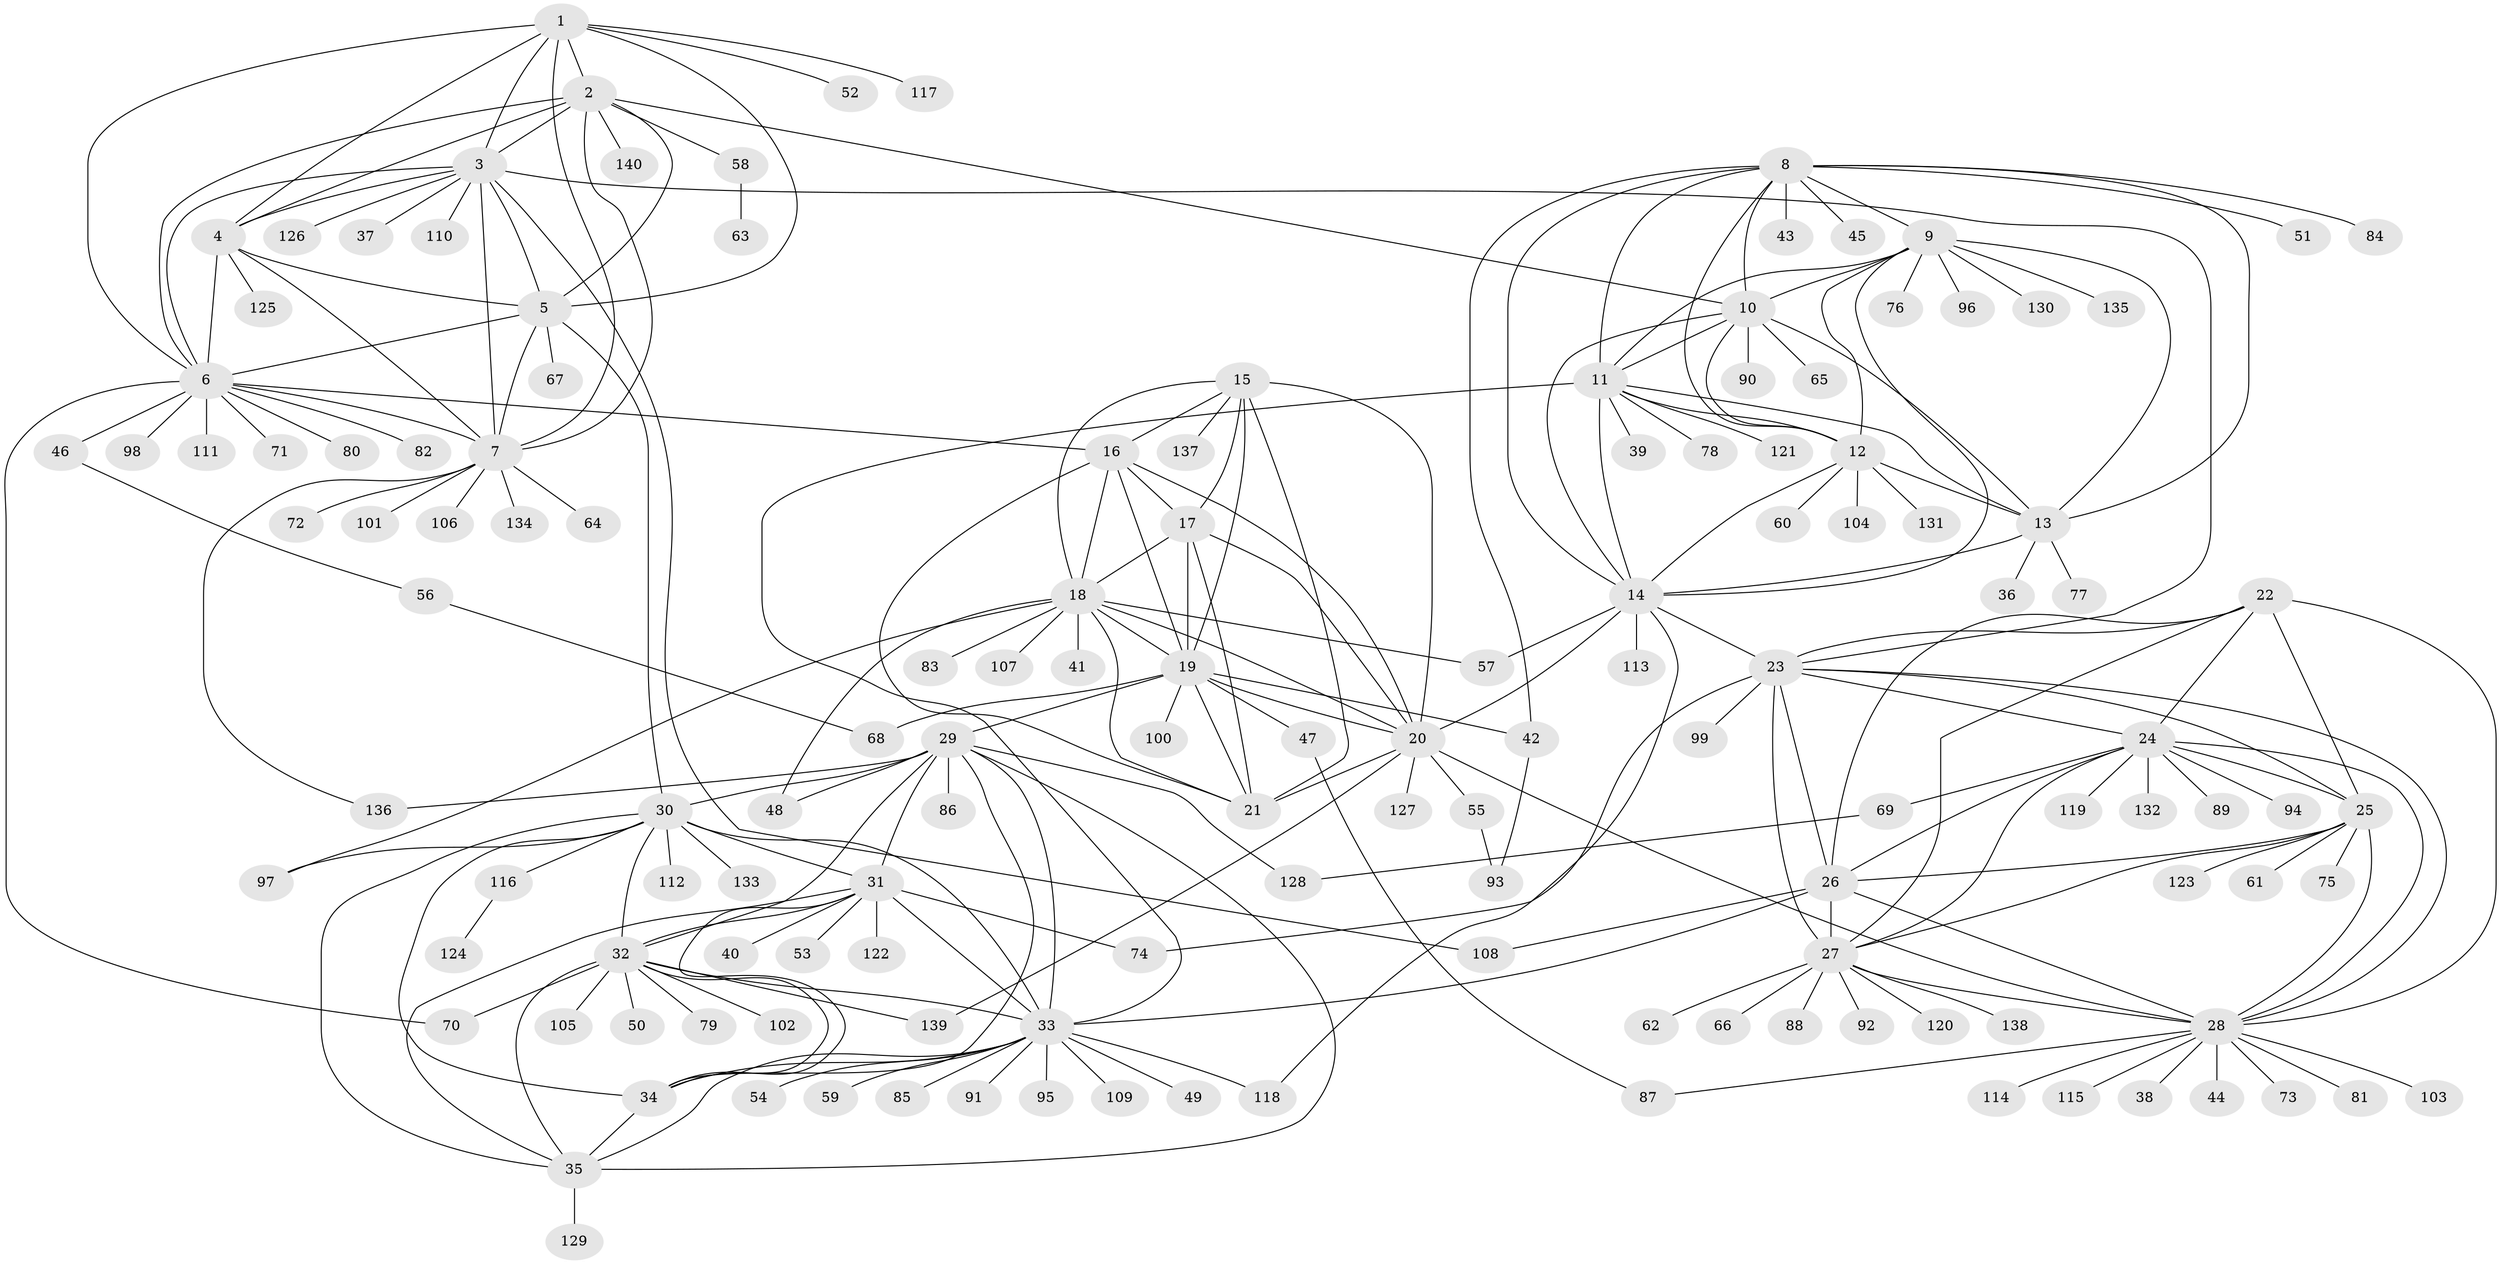 // coarse degree distribution, {5: 0.02040816326530612, 13: 0.02040816326530612, 8: 0.05102040816326531, 4: 0.02040816326530612, 6: 0.04081632653061224, 9: 0.04081632653061224, 10: 0.02040816326530612, 7: 0.02040816326530612, 12: 0.01020408163265306, 15: 0.02040816326530612, 11: 0.01020408163265306, 1: 0.6122448979591837, 3: 0.01020408163265306, 2: 0.10204081632653061}
// Generated by graph-tools (version 1.1) at 2025/19/03/04/25 18:19:34]
// undirected, 140 vertices, 234 edges
graph export_dot {
graph [start="1"]
  node [color=gray90,style=filled];
  1;
  2;
  3;
  4;
  5;
  6;
  7;
  8;
  9;
  10;
  11;
  12;
  13;
  14;
  15;
  16;
  17;
  18;
  19;
  20;
  21;
  22;
  23;
  24;
  25;
  26;
  27;
  28;
  29;
  30;
  31;
  32;
  33;
  34;
  35;
  36;
  37;
  38;
  39;
  40;
  41;
  42;
  43;
  44;
  45;
  46;
  47;
  48;
  49;
  50;
  51;
  52;
  53;
  54;
  55;
  56;
  57;
  58;
  59;
  60;
  61;
  62;
  63;
  64;
  65;
  66;
  67;
  68;
  69;
  70;
  71;
  72;
  73;
  74;
  75;
  76;
  77;
  78;
  79;
  80;
  81;
  82;
  83;
  84;
  85;
  86;
  87;
  88;
  89;
  90;
  91;
  92;
  93;
  94;
  95;
  96;
  97;
  98;
  99;
  100;
  101;
  102;
  103;
  104;
  105;
  106;
  107;
  108;
  109;
  110;
  111;
  112;
  113;
  114;
  115;
  116;
  117;
  118;
  119;
  120;
  121;
  122;
  123;
  124;
  125;
  126;
  127;
  128;
  129;
  130;
  131;
  132;
  133;
  134;
  135;
  136;
  137;
  138;
  139;
  140;
  1 -- 2;
  1 -- 3;
  1 -- 4;
  1 -- 5;
  1 -- 6;
  1 -- 7;
  1 -- 52;
  1 -- 117;
  2 -- 3;
  2 -- 4;
  2 -- 5;
  2 -- 6;
  2 -- 7;
  2 -- 10;
  2 -- 58;
  2 -- 140;
  3 -- 4;
  3 -- 5;
  3 -- 6;
  3 -- 7;
  3 -- 23;
  3 -- 37;
  3 -- 108;
  3 -- 110;
  3 -- 126;
  4 -- 5;
  4 -- 6;
  4 -- 7;
  4 -- 125;
  5 -- 6;
  5 -- 7;
  5 -- 30;
  5 -- 67;
  6 -- 7;
  6 -- 16;
  6 -- 46;
  6 -- 70;
  6 -- 71;
  6 -- 80;
  6 -- 82;
  6 -- 98;
  6 -- 111;
  7 -- 64;
  7 -- 72;
  7 -- 101;
  7 -- 106;
  7 -- 134;
  7 -- 136;
  8 -- 9;
  8 -- 10;
  8 -- 11;
  8 -- 12;
  8 -- 13;
  8 -- 14;
  8 -- 42;
  8 -- 43;
  8 -- 45;
  8 -- 51;
  8 -- 84;
  9 -- 10;
  9 -- 11;
  9 -- 12;
  9 -- 13;
  9 -- 14;
  9 -- 76;
  9 -- 96;
  9 -- 130;
  9 -- 135;
  10 -- 11;
  10 -- 12;
  10 -- 13;
  10 -- 14;
  10 -- 65;
  10 -- 90;
  11 -- 12;
  11 -- 13;
  11 -- 14;
  11 -- 33;
  11 -- 39;
  11 -- 78;
  11 -- 121;
  12 -- 13;
  12 -- 14;
  12 -- 60;
  12 -- 104;
  12 -- 131;
  13 -- 14;
  13 -- 36;
  13 -- 77;
  14 -- 20;
  14 -- 23;
  14 -- 57;
  14 -- 113;
  14 -- 118;
  15 -- 16;
  15 -- 17;
  15 -- 18;
  15 -- 19;
  15 -- 20;
  15 -- 21;
  15 -- 137;
  16 -- 17;
  16 -- 18;
  16 -- 19;
  16 -- 20;
  16 -- 21;
  17 -- 18;
  17 -- 19;
  17 -- 20;
  17 -- 21;
  18 -- 19;
  18 -- 20;
  18 -- 21;
  18 -- 41;
  18 -- 48;
  18 -- 57;
  18 -- 83;
  18 -- 97;
  18 -- 107;
  19 -- 20;
  19 -- 21;
  19 -- 29;
  19 -- 42;
  19 -- 47;
  19 -- 68;
  19 -- 100;
  20 -- 21;
  20 -- 28;
  20 -- 55;
  20 -- 127;
  20 -- 139;
  22 -- 23;
  22 -- 24;
  22 -- 25;
  22 -- 26;
  22 -- 27;
  22 -- 28;
  23 -- 24;
  23 -- 25;
  23 -- 26;
  23 -- 27;
  23 -- 28;
  23 -- 74;
  23 -- 99;
  24 -- 25;
  24 -- 26;
  24 -- 27;
  24 -- 28;
  24 -- 69;
  24 -- 89;
  24 -- 94;
  24 -- 119;
  24 -- 132;
  25 -- 26;
  25 -- 27;
  25 -- 28;
  25 -- 61;
  25 -- 75;
  25 -- 123;
  26 -- 27;
  26 -- 28;
  26 -- 33;
  26 -- 108;
  27 -- 28;
  27 -- 62;
  27 -- 66;
  27 -- 88;
  27 -- 92;
  27 -- 120;
  27 -- 138;
  28 -- 38;
  28 -- 44;
  28 -- 73;
  28 -- 81;
  28 -- 87;
  28 -- 103;
  28 -- 114;
  28 -- 115;
  29 -- 30;
  29 -- 31;
  29 -- 32;
  29 -- 33;
  29 -- 34;
  29 -- 35;
  29 -- 48;
  29 -- 86;
  29 -- 128;
  29 -- 136;
  30 -- 31;
  30 -- 32;
  30 -- 33;
  30 -- 34;
  30 -- 35;
  30 -- 97;
  30 -- 112;
  30 -- 116;
  30 -- 133;
  31 -- 32;
  31 -- 33;
  31 -- 34;
  31 -- 35;
  31 -- 40;
  31 -- 53;
  31 -- 74;
  31 -- 122;
  32 -- 33;
  32 -- 34;
  32 -- 35;
  32 -- 50;
  32 -- 70;
  32 -- 79;
  32 -- 102;
  32 -- 105;
  32 -- 139;
  33 -- 34;
  33 -- 35;
  33 -- 49;
  33 -- 54;
  33 -- 59;
  33 -- 85;
  33 -- 91;
  33 -- 95;
  33 -- 109;
  33 -- 118;
  34 -- 35;
  35 -- 129;
  42 -- 93;
  46 -- 56;
  47 -- 87;
  55 -- 93;
  56 -- 68;
  58 -- 63;
  69 -- 128;
  116 -- 124;
}
